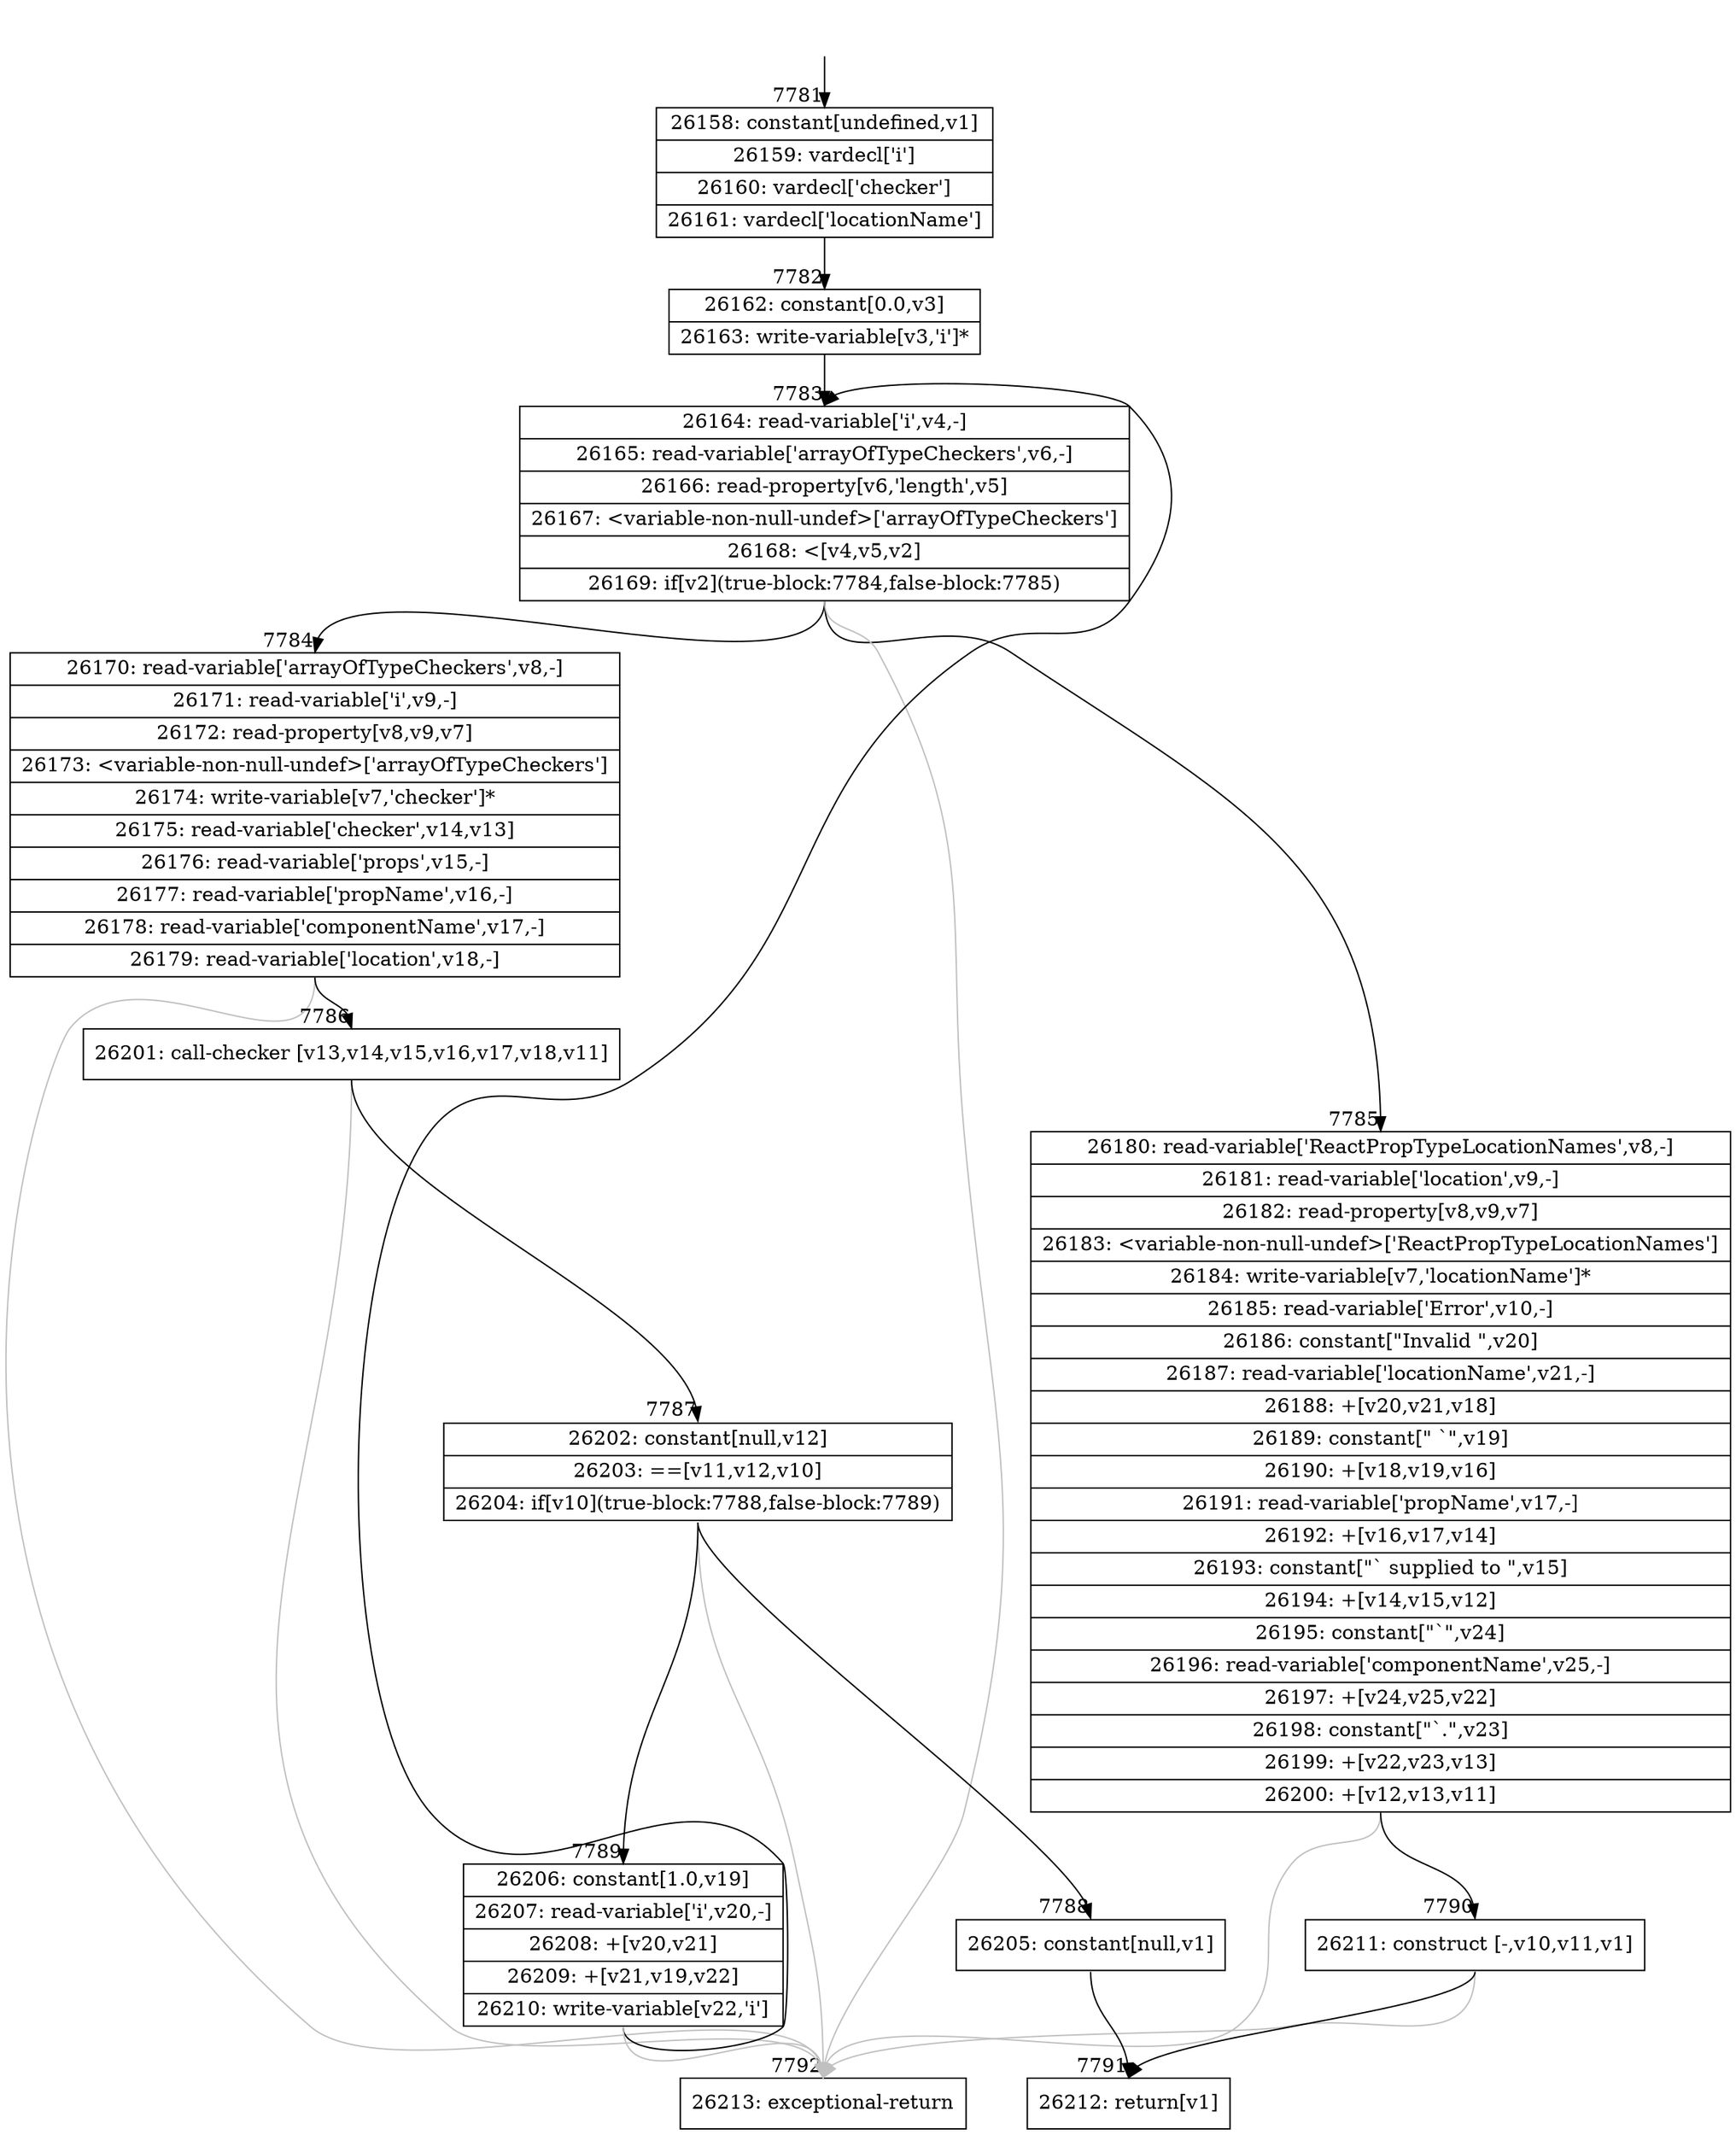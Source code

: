 digraph {
rankdir="TD"
BB_entry555[shape=none,label=""];
BB_entry555 -> BB7781 [tailport=s, headport=n, headlabel="    7781"]
BB7781 [shape=record label="{26158: constant[undefined,v1]|26159: vardecl['i']|26160: vardecl['checker']|26161: vardecl['locationName']}" ] 
BB7781 -> BB7782 [tailport=s, headport=n, headlabel="      7782"]
BB7782 [shape=record label="{26162: constant[0.0,v3]|26163: write-variable[v3,'i']*}" ] 
BB7782 -> BB7783 [tailport=s, headport=n, headlabel="      7783"]
BB7783 [shape=record label="{26164: read-variable['i',v4,-]|26165: read-variable['arrayOfTypeCheckers',v6,-]|26166: read-property[v6,'length',v5]|26167: \<variable-non-null-undef\>['arrayOfTypeCheckers']|26168: \<[v4,v5,v2]|26169: if[v2](true-block:7784,false-block:7785)}" ] 
BB7783 -> BB7784 [tailport=s, headport=n, headlabel="      7784"]
BB7783 -> BB7785 [tailport=s, headport=n, headlabel="      7785"]
BB7783 -> BB7792 [tailport=s, headport=n, color=gray, headlabel="      7792"]
BB7784 [shape=record label="{26170: read-variable['arrayOfTypeCheckers',v8,-]|26171: read-variable['i',v9,-]|26172: read-property[v8,v9,v7]|26173: \<variable-non-null-undef\>['arrayOfTypeCheckers']|26174: write-variable[v7,'checker']*|26175: read-variable['checker',v14,v13]|26176: read-variable['props',v15,-]|26177: read-variable['propName',v16,-]|26178: read-variable['componentName',v17,-]|26179: read-variable['location',v18,-]}" ] 
BB7784 -> BB7786 [tailport=s, headport=n, headlabel="      7786"]
BB7784 -> BB7792 [tailport=s, headport=n, color=gray]
BB7785 [shape=record label="{26180: read-variable['ReactPropTypeLocationNames',v8,-]|26181: read-variable['location',v9,-]|26182: read-property[v8,v9,v7]|26183: \<variable-non-null-undef\>['ReactPropTypeLocationNames']|26184: write-variable[v7,'locationName']*|26185: read-variable['Error',v10,-]|26186: constant[\"Invalid \",v20]|26187: read-variable['locationName',v21,-]|26188: +[v20,v21,v18]|26189: constant[\" `\",v19]|26190: +[v18,v19,v16]|26191: read-variable['propName',v17,-]|26192: +[v16,v17,v14]|26193: constant[\"` supplied to \",v15]|26194: +[v14,v15,v12]|26195: constant[\"`\",v24]|26196: read-variable['componentName',v25,-]|26197: +[v24,v25,v22]|26198: constant[\"`.\",v23]|26199: +[v22,v23,v13]|26200: +[v12,v13,v11]}" ] 
BB7785 -> BB7790 [tailport=s, headport=n, headlabel="      7790"]
BB7785 -> BB7792 [tailport=s, headport=n, color=gray]
BB7786 [shape=record label="{26201: call-checker [v13,v14,v15,v16,v17,v18,v11]}" ] 
BB7786 -> BB7787 [tailport=s, headport=n, headlabel="      7787"]
BB7786 -> BB7792 [tailport=s, headport=n, color=gray]
BB7787 [shape=record label="{26202: constant[null,v12]|26203: ==[v11,v12,v10]|26204: if[v10](true-block:7788,false-block:7789)}" ] 
BB7787 -> BB7788 [tailport=s, headport=n, headlabel="      7788"]
BB7787 -> BB7789 [tailport=s, headport=n, headlabel="      7789"]
BB7787 -> BB7792 [tailport=s, headport=n, color=gray]
BB7788 [shape=record label="{26205: constant[null,v1]}" ] 
BB7788 -> BB7791 [tailport=s, headport=n, headlabel="      7791"]
BB7789 [shape=record label="{26206: constant[1.0,v19]|26207: read-variable['i',v20,-]|26208: +[v20,v21]|26209: +[v21,v19,v22]|26210: write-variable[v22,'i']}" ] 
BB7789 -> BB7783 [tailport=s, headport=n]
BB7789 -> BB7792 [tailport=s, headport=n, color=gray]
BB7790 [shape=record label="{26211: construct [-,v10,v11,v1]}" ] 
BB7790 -> BB7791 [tailport=s, headport=n]
BB7790 -> BB7792 [tailport=s, headport=n, color=gray]
BB7791 [shape=record label="{26212: return[v1]}" ] 
BB7792 [shape=record label="{26213: exceptional-return}" ] 
//#$~ 13754
}

